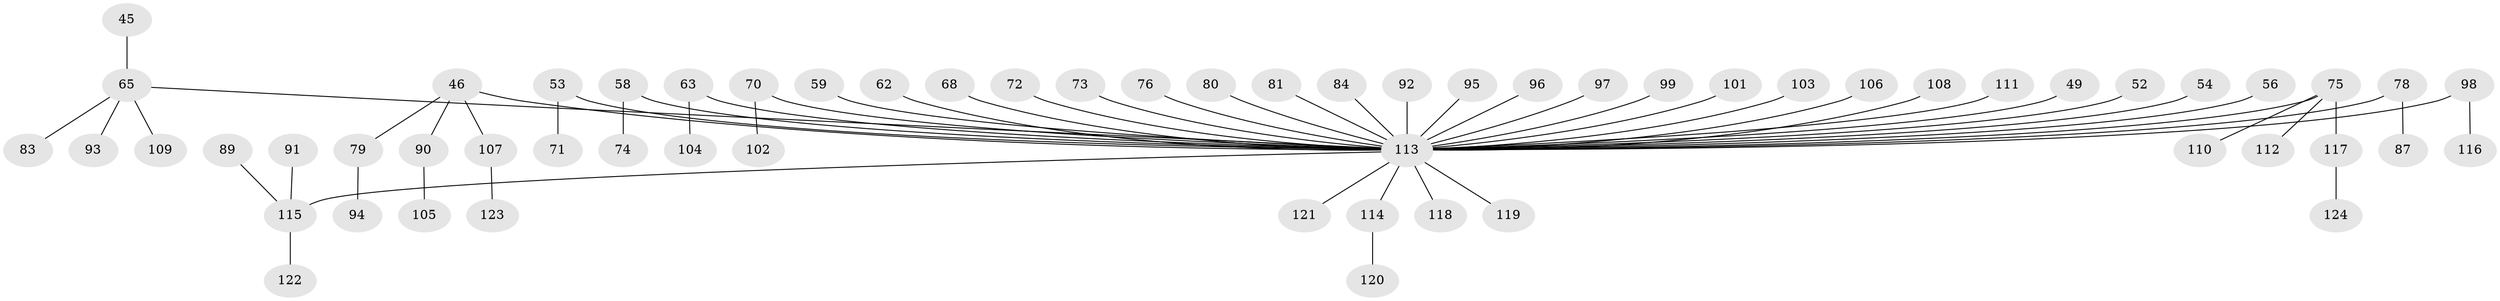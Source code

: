 // original degree distribution, {7: 0.024193548387096774, 4: 0.04838709677419355, 5: 0.056451612903225805, 3: 0.0967741935483871, 2: 0.23387096774193547, 1: 0.532258064516129, 6: 0.008064516129032258}
// Generated by graph-tools (version 1.1) at 2025/52/03/09/25 04:52:36]
// undirected, 62 vertices, 61 edges
graph export_dot {
graph [start="1"]
  node [color=gray90,style=filled];
  45;
  46;
  49;
  52;
  53;
  54;
  56;
  58 [super="+24"];
  59;
  62;
  63;
  65 [super="+32+40"];
  68;
  70;
  71;
  72;
  73;
  74;
  75 [super="+17+33+43"];
  76;
  78;
  79;
  80;
  81;
  83;
  84;
  87;
  89;
  90;
  91;
  92;
  93;
  94;
  95;
  96;
  97;
  98;
  99;
  101;
  102;
  103;
  104;
  105;
  106;
  107;
  108;
  109;
  110;
  111;
  112 [super="+27+36"];
  113 [super="+4+12+64+15+28+29+35+34+100+82+25+48+86+31+61+88+77+38+47+69"];
  114;
  115 [super="+55"];
  116;
  117;
  118;
  119;
  120;
  121;
  122;
  123;
  124;
  45 -- 65;
  46 -- 79;
  46 -- 90;
  46 -- 107;
  46 -- 113;
  49 -- 113;
  52 -- 113;
  53 -- 71;
  53 -- 113;
  54 -- 113;
  56 -- 113;
  58 -- 74;
  58 -- 113;
  59 -- 113;
  62 -- 113;
  63 -- 104;
  63 -- 113;
  65 -- 83;
  65 -- 109;
  65 -- 113;
  65 -- 93;
  68 -- 113;
  70 -- 102;
  70 -- 113;
  72 -- 113;
  73 -- 113;
  75 -- 117;
  75 -- 112;
  75 -- 113;
  75 -- 110;
  76 -- 113;
  78 -- 87;
  78 -- 113;
  79 -- 94;
  80 -- 113;
  81 -- 113;
  84 -- 113;
  89 -- 115;
  90 -- 105;
  91 -- 115;
  92 -- 113;
  95 -- 113;
  96 -- 113;
  97 -- 113;
  98 -- 116;
  98 -- 113;
  99 -- 113;
  101 -- 113;
  103 -- 113;
  106 -- 113;
  107 -- 123;
  108 -- 113;
  111 -- 113;
  113 -- 118;
  113 -- 119;
  113 -- 115;
  113 -- 121;
  113 -- 114;
  114 -- 120;
  115 -- 122;
  117 -- 124;
}
